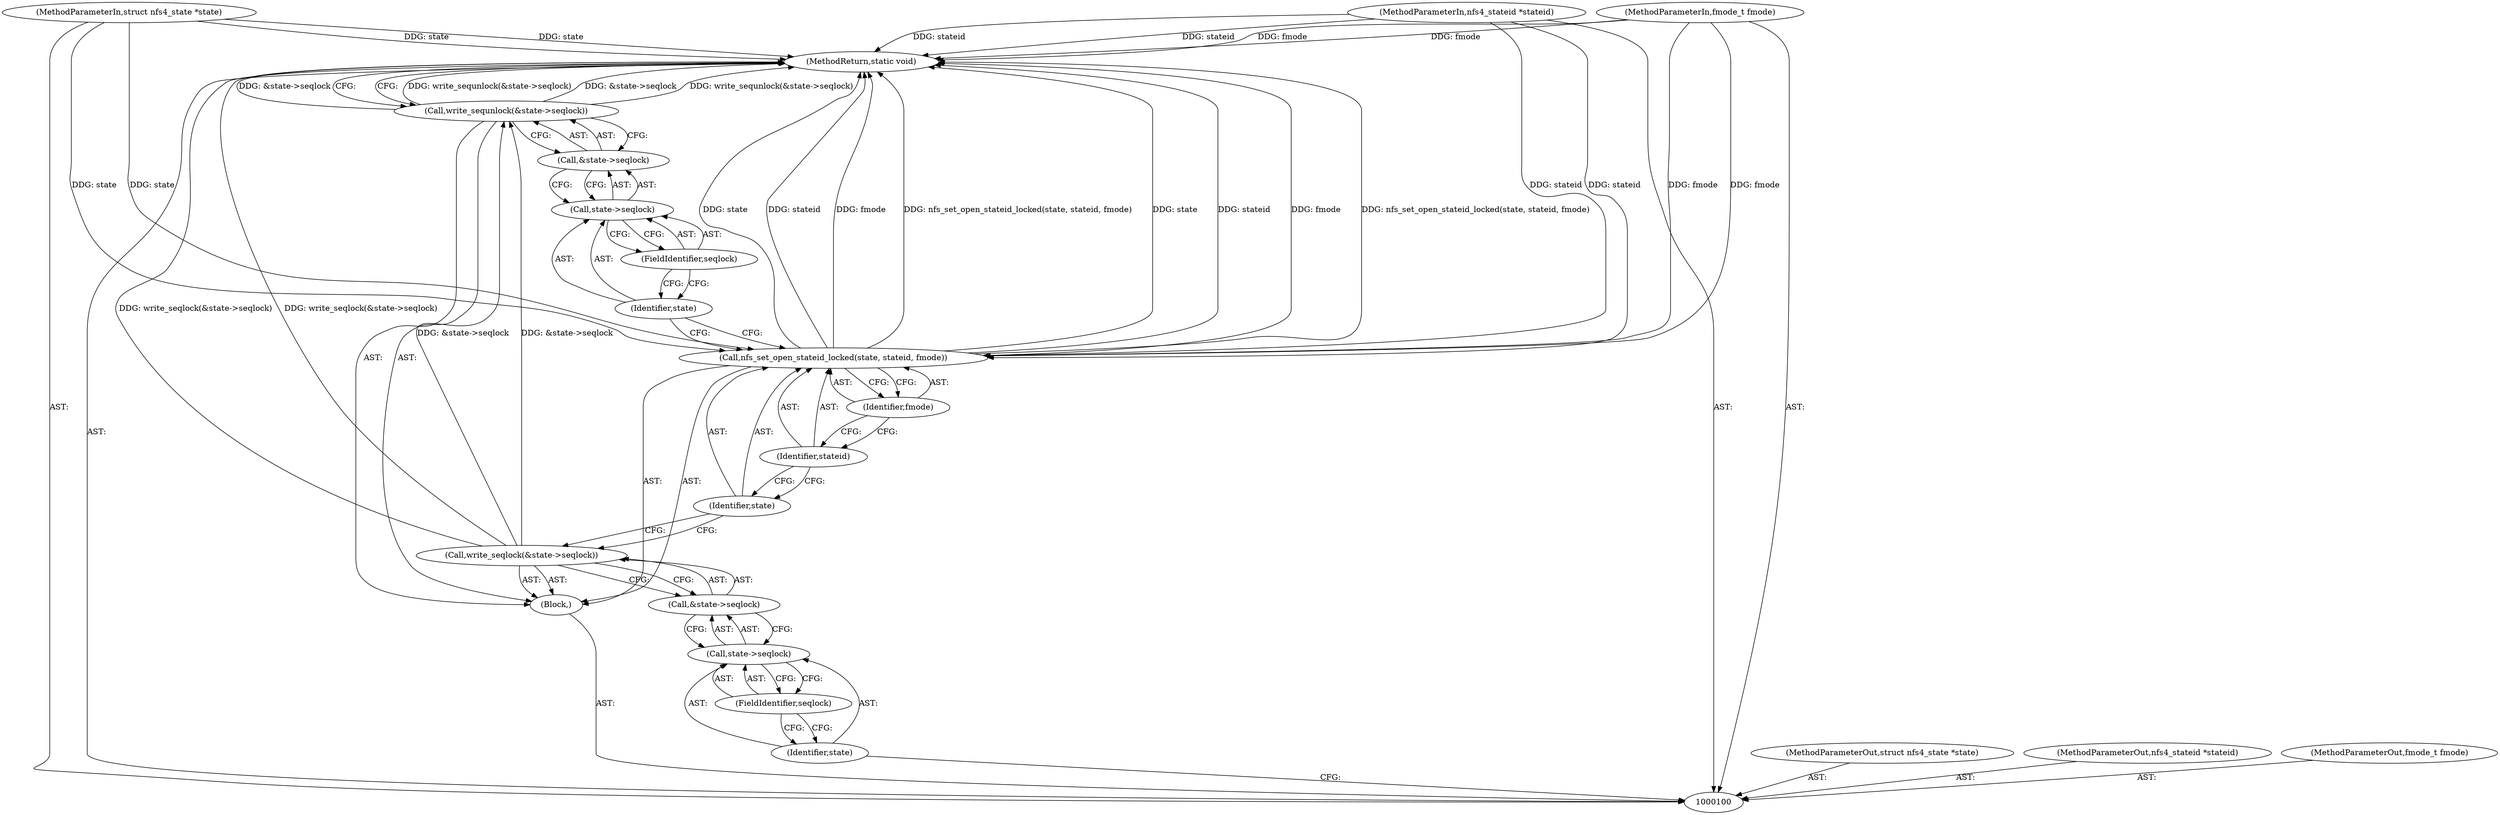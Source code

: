 digraph "0_linux_dc0b027dfadfcb8a5504f7d8052754bf8d501ab9_22" {
"1000119" [label="(MethodReturn,static void)"];
"1000101" [label="(MethodParameterIn,struct nfs4_state *state)"];
"1000149" [label="(MethodParameterOut,struct nfs4_state *state)"];
"1000102" [label="(MethodParameterIn,nfs4_stateid *stateid)"];
"1000150" [label="(MethodParameterOut,nfs4_stateid *stateid)"];
"1000103" [label="(MethodParameterIn,fmode_t fmode)"];
"1000151" [label="(MethodParameterOut,fmode_t fmode)"];
"1000104" [label="(Block,)"];
"1000106" [label="(Call,&state->seqlock)"];
"1000107" [label="(Call,state->seqlock)"];
"1000108" [label="(Identifier,state)"];
"1000105" [label="(Call,write_seqlock(&state->seqlock))"];
"1000109" [label="(FieldIdentifier,seqlock)"];
"1000110" [label="(Call,nfs_set_open_stateid_locked(state, stateid, fmode))"];
"1000111" [label="(Identifier,state)"];
"1000112" [label="(Identifier,stateid)"];
"1000113" [label="(Identifier,fmode)"];
"1000115" [label="(Call,&state->seqlock)"];
"1000116" [label="(Call,state->seqlock)"];
"1000117" [label="(Identifier,state)"];
"1000114" [label="(Call,write_sequnlock(&state->seqlock))"];
"1000118" [label="(FieldIdentifier,seqlock)"];
"1000119" -> "1000100"  [label="AST: "];
"1000119" -> "1000114"  [label="CFG: "];
"1000105" -> "1000119"  [label="DDG: write_seqlock(&state->seqlock)"];
"1000114" -> "1000119"  [label="DDG: write_sequnlock(&state->seqlock)"];
"1000114" -> "1000119"  [label="DDG: &state->seqlock"];
"1000103" -> "1000119"  [label="DDG: fmode"];
"1000110" -> "1000119"  [label="DDG: state"];
"1000110" -> "1000119"  [label="DDG: stateid"];
"1000110" -> "1000119"  [label="DDG: fmode"];
"1000110" -> "1000119"  [label="DDG: nfs_set_open_stateid_locked(state, stateid, fmode)"];
"1000102" -> "1000119"  [label="DDG: stateid"];
"1000101" -> "1000119"  [label="DDG: state"];
"1000101" -> "1000100"  [label="AST: "];
"1000101" -> "1000119"  [label="DDG: state"];
"1000101" -> "1000110"  [label="DDG: state"];
"1000149" -> "1000100"  [label="AST: "];
"1000102" -> "1000100"  [label="AST: "];
"1000102" -> "1000119"  [label="DDG: stateid"];
"1000102" -> "1000110"  [label="DDG: stateid"];
"1000150" -> "1000100"  [label="AST: "];
"1000103" -> "1000100"  [label="AST: "];
"1000103" -> "1000119"  [label="DDG: fmode"];
"1000103" -> "1000110"  [label="DDG: fmode"];
"1000151" -> "1000100"  [label="AST: "];
"1000104" -> "1000100"  [label="AST: "];
"1000105" -> "1000104"  [label="AST: "];
"1000110" -> "1000104"  [label="AST: "];
"1000114" -> "1000104"  [label="AST: "];
"1000106" -> "1000105"  [label="AST: "];
"1000106" -> "1000107"  [label="CFG: "];
"1000107" -> "1000106"  [label="AST: "];
"1000105" -> "1000106"  [label="CFG: "];
"1000107" -> "1000106"  [label="AST: "];
"1000107" -> "1000109"  [label="CFG: "];
"1000108" -> "1000107"  [label="AST: "];
"1000109" -> "1000107"  [label="AST: "];
"1000106" -> "1000107"  [label="CFG: "];
"1000108" -> "1000107"  [label="AST: "];
"1000108" -> "1000100"  [label="CFG: "];
"1000109" -> "1000108"  [label="CFG: "];
"1000105" -> "1000104"  [label="AST: "];
"1000105" -> "1000106"  [label="CFG: "];
"1000106" -> "1000105"  [label="AST: "];
"1000111" -> "1000105"  [label="CFG: "];
"1000105" -> "1000119"  [label="DDG: write_seqlock(&state->seqlock)"];
"1000105" -> "1000114"  [label="DDG: &state->seqlock"];
"1000109" -> "1000107"  [label="AST: "];
"1000109" -> "1000108"  [label="CFG: "];
"1000107" -> "1000109"  [label="CFG: "];
"1000110" -> "1000104"  [label="AST: "];
"1000110" -> "1000113"  [label="CFG: "];
"1000111" -> "1000110"  [label="AST: "];
"1000112" -> "1000110"  [label="AST: "];
"1000113" -> "1000110"  [label="AST: "];
"1000117" -> "1000110"  [label="CFG: "];
"1000110" -> "1000119"  [label="DDG: state"];
"1000110" -> "1000119"  [label="DDG: stateid"];
"1000110" -> "1000119"  [label="DDG: fmode"];
"1000110" -> "1000119"  [label="DDG: nfs_set_open_stateid_locked(state, stateid, fmode)"];
"1000101" -> "1000110"  [label="DDG: state"];
"1000102" -> "1000110"  [label="DDG: stateid"];
"1000103" -> "1000110"  [label="DDG: fmode"];
"1000111" -> "1000110"  [label="AST: "];
"1000111" -> "1000105"  [label="CFG: "];
"1000112" -> "1000111"  [label="CFG: "];
"1000112" -> "1000110"  [label="AST: "];
"1000112" -> "1000111"  [label="CFG: "];
"1000113" -> "1000112"  [label="CFG: "];
"1000113" -> "1000110"  [label="AST: "];
"1000113" -> "1000112"  [label="CFG: "];
"1000110" -> "1000113"  [label="CFG: "];
"1000115" -> "1000114"  [label="AST: "];
"1000115" -> "1000116"  [label="CFG: "];
"1000116" -> "1000115"  [label="AST: "];
"1000114" -> "1000115"  [label="CFG: "];
"1000116" -> "1000115"  [label="AST: "];
"1000116" -> "1000118"  [label="CFG: "];
"1000117" -> "1000116"  [label="AST: "];
"1000118" -> "1000116"  [label="AST: "];
"1000115" -> "1000116"  [label="CFG: "];
"1000117" -> "1000116"  [label="AST: "];
"1000117" -> "1000110"  [label="CFG: "];
"1000118" -> "1000117"  [label="CFG: "];
"1000114" -> "1000104"  [label="AST: "];
"1000114" -> "1000115"  [label="CFG: "];
"1000115" -> "1000114"  [label="AST: "];
"1000119" -> "1000114"  [label="CFG: "];
"1000114" -> "1000119"  [label="DDG: write_sequnlock(&state->seqlock)"];
"1000114" -> "1000119"  [label="DDG: &state->seqlock"];
"1000105" -> "1000114"  [label="DDG: &state->seqlock"];
"1000118" -> "1000116"  [label="AST: "];
"1000118" -> "1000117"  [label="CFG: "];
"1000116" -> "1000118"  [label="CFG: "];
}
